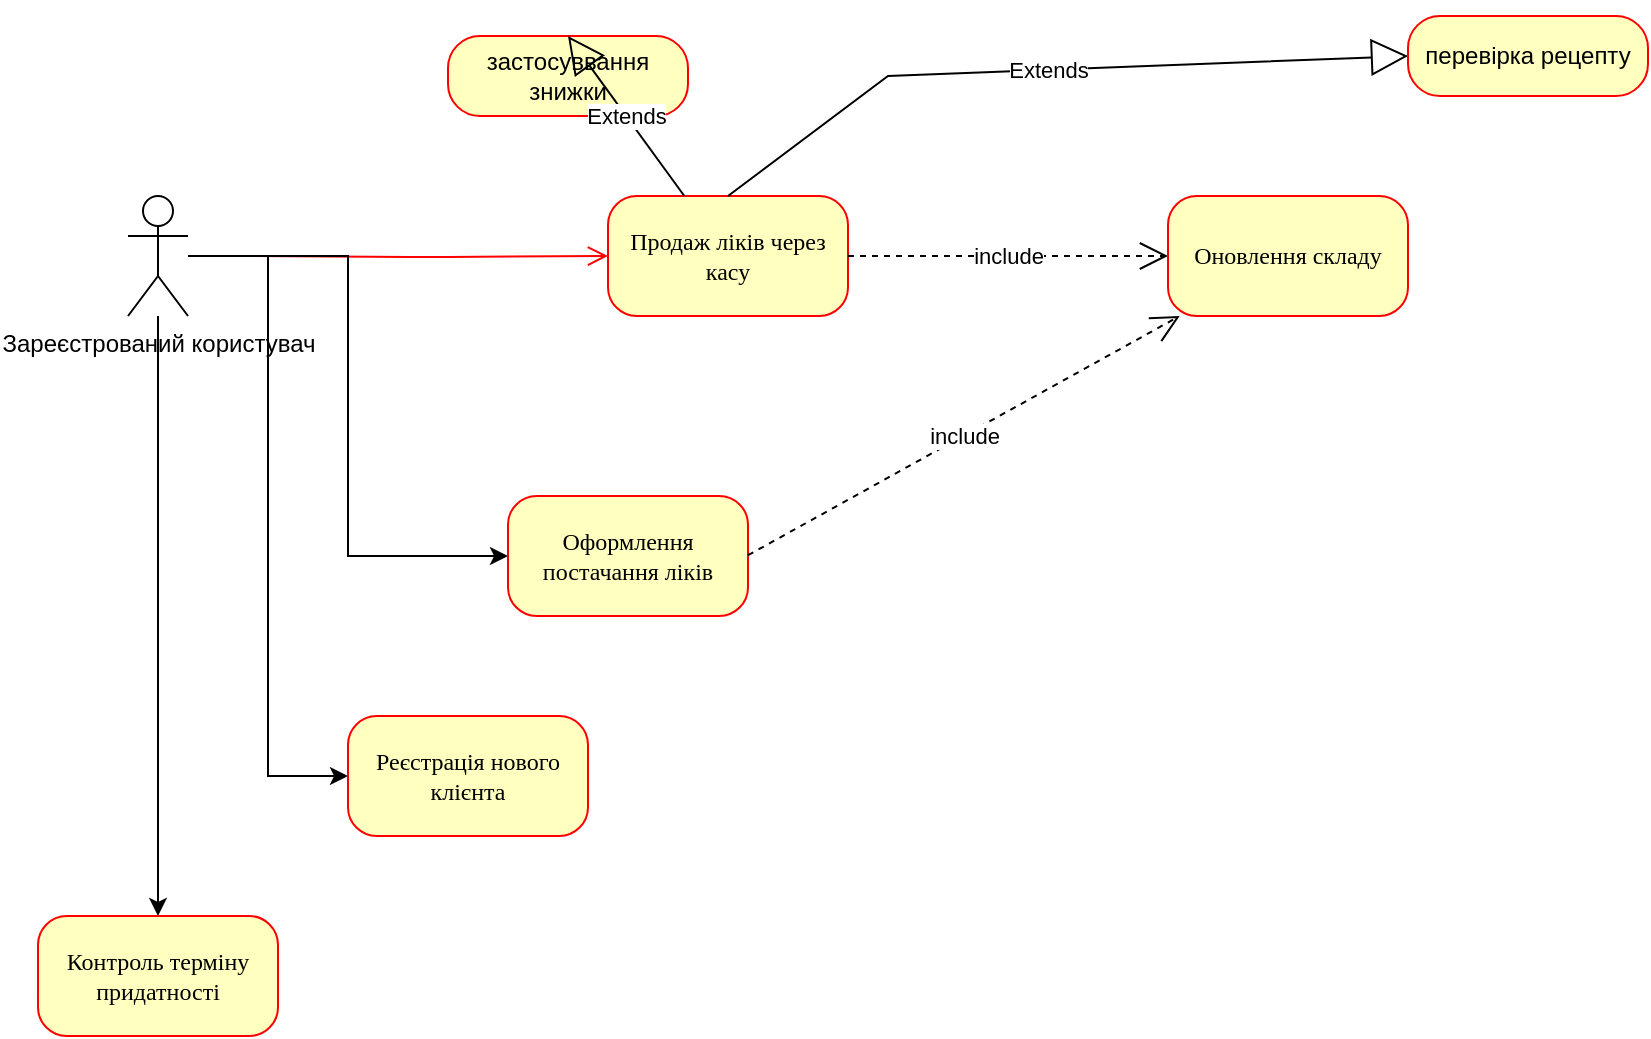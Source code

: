 <mxfile version="26.1.1" pages="6">
  <diagram name="Page-1" id="58cdce13-f638-feb5-8d6f-7d28b1aa9fa0">
    <mxGraphModel dx="1802" dy="909" grid="1" gridSize="10" guides="1" tooltips="1" connect="1" arrows="1" fold="1" page="1" pageScale="1" pageWidth="1100" pageHeight="850" background="none" math="0" shadow="0">
      <root>
        <mxCell id="0" />
        <mxCell id="1" parent="0" />
        <mxCell id="382b91b5511bd0f7-6" value="Продаж ліків через касу" style="rounded=1;whiteSpace=wrap;html=1;arcSize=24;fillColor=#ffffc0;strokeColor=#ff0000;shadow=0;comic=0;labelBackgroundColor=none;fontFamily=Verdana;fontSize=12;fontColor=#000000;align=center;" parent="1" vertex="1">
          <mxGeometry x="340" y="120" width="120" height="60" as="geometry" />
        </mxCell>
        <mxCell id="2a3bc250acf0617d-9" style="edgeStyle=orthogonalEdgeStyle;html=1;labelBackgroundColor=none;endArrow=open;endSize=8;strokeColor=#ff0000;fontFamily=Verdana;fontSize=12;align=left;" parent="1" target="382b91b5511bd0f7-6" edge="1">
          <mxGeometry relative="1" as="geometry">
            <mxPoint x="160" y="150" as="sourcePoint" />
          </mxGeometry>
        </mxCell>
        <mxCell id="JuwknxQpKgfdoWZl2bny-7" style="edgeStyle=orthogonalEdgeStyle;rounded=0;orthogonalLoop=1;jettySize=auto;html=1;entryX=0;entryY=0.5;entryDx=0;entryDy=0;fillColor=#FF0000;" parent="1" source="JuwknxQpKgfdoWZl2bny-1" target="JuwknxQpKgfdoWZl2bny-5" edge="1">
          <mxGeometry relative="1" as="geometry" />
        </mxCell>
        <mxCell id="JuwknxQpKgfdoWZl2bny-10" style="edgeStyle=orthogonalEdgeStyle;rounded=0;orthogonalLoop=1;jettySize=auto;html=1;entryX=0;entryY=0.5;entryDx=0;entryDy=0;" parent="1" source="JuwknxQpKgfdoWZl2bny-1" target="JuwknxQpKgfdoWZl2bny-8" edge="1">
          <mxGeometry relative="1" as="geometry" />
        </mxCell>
        <mxCell id="JuwknxQpKgfdoWZl2bny-13" style="edgeStyle=orthogonalEdgeStyle;rounded=0;orthogonalLoop=1;jettySize=auto;html=1;" parent="1" source="JuwknxQpKgfdoWZl2bny-1" target="JuwknxQpKgfdoWZl2bny-9" edge="1">
          <mxGeometry relative="1" as="geometry" />
        </mxCell>
        <mxCell id="JuwknxQpKgfdoWZl2bny-1" value="Зареєстрований користувач" style="shape=umlActor;verticalLabelPosition=bottom;verticalAlign=top;html=1;outlineConnect=0;" parent="1" vertex="1">
          <mxGeometry x="100" y="120" width="30" height="60" as="geometry" />
        </mxCell>
        <mxCell id="JuwknxQpKgfdoWZl2bny-5" value="Оформлення постачання ліків" style="rounded=1;whiteSpace=wrap;html=1;arcSize=24;fillColor=#ffffc0;strokeColor=#ff0000;shadow=0;comic=0;labelBackgroundColor=none;fontFamily=Verdana;fontSize=12;fontColor=#000000;align=center;" parent="1" vertex="1">
          <mxGeometry x="290" y="270" width="120" height="60" as="geometry" />
        </mxCell>
        <mxCell id="JuwknxQpKgfdoWZl2bny-8" value="Реєстрація нового клієнта" style="rounded=1;whiteSpace=wrap;html=1;arcSize=24;fillColor=#ffffc0;strokeColor=#ff0000;shadow=0;comic=0;labelBackgroundColor=none;fontFamily=Verdana;fontSize=12;fontColor=#000000;align=center;" parent="1" vertex="1">
          <mxGeometry x="210" y="380" width="120" height="60" as="geometry" />
        </mxCell>
        <mxCell id="JuwknxQpKgfdoWZl2bny-9" value="Контроль терміну придатності" style="rounded=1;whiteSpace=wrap;html=1;arcSize=24;fillColor=#ffffc0;strokeColor=#ff0000;shadow=0;comic=0;labelBackgroundColor=none;fontFamily=Verdana;fontSize=12;fontColor=#000000;align=center;" parent="1" vertex="1">
          <mxGeometry x="55" y="480" width="120" height="60" as="geometry" />
        </mxCell>
        <mxCell id="JuwknxQpKgfdoWZl2bny-17" value="include" style="endArrow=open;endSize=12;dashed=1;html=1;rounded=0;" parent="1" edge="1">
          <mxGeometry width="160" relative="1" as="geometry">
            <mxPoint x="460" y="150" as="sourcePoint" />
            <mxPoint x="620" y="150" as="targetPoint" />
          </mxGeometry>
        </mxCell>
        <mxCell id="JuwknxQpKgfdoWZl2bny-18" value="Оновлення складу" style="rounded=1;whiteSpace=wrap;html=1;arcSize=24;fillColor=#ffffc0;strokeColor=#ff0000;shadow=0;comic=0;labelBackgroundColor=none;fontFamily=Verdana;fontSize=12;fontColor=#000000;align=center;" parent="1" vertex="1">
          <mxGeometry x="620" y="120" width="120" height="60" as="geometry" />
        </mxCell>
        <mxCell id="JuwknxQpKgfdoWZl2bny-19" value="include" style="endArrow=open;endSize=12;dashed=1;html=1;rounded=0;" parent="1" target="JuwknxQpKgfdoWZl2bny-18" edge="1">
          <mxGeometry width="160" relative="1" as="geometry">
            <mxPoint x="410" y="299.62" as="sourcePoint" />
            <mxPoint x="570" y="299.62" as="targetPoint" />
          </mxGeometry>
        </mxCell>
        <mxCell id="JuwknxQpKgfdoWZl2bny-21" value="Extends" style="endArrow=block;endSize=16;endFill=0;html=1;rounded=0;entryX=0;entryY=0.5;entryDx=0;entryDy=0;exitX=0.5;exitY=0;exitDx=0;exitDy=0;" parent="1" source="382b91b5511bd0f7-6" target="JuwknxQpKgfdoWZl2bny-24" edge="1">
          <mxGeometry width="160" relative="1" as="geometry">
            <mxPoint x="390" y="70" as="sourcePoint" />
            <mxPoint x="670" y="70" as="targetPoint" />
            <Array as="points">
              <mxPoint x="480" y="60" />
            </Array>
          </mxGeometry>
        </mxCell>
        <mxCell id="JuwknxQpKgfdoWZl2bny-24" value="перевірка рецепту" style="rounded=1;whiteSpace=wrap;html=1;arcSize=40;fontColor=#000000;fillColor=#ffffc0;strokeColor=#ff0000;" parent="1" vertex="1">
          <mxGeometry x="740" y="30" width="120" height="40" as="geometry" />
        </mxCell>
        <mxCell id="JuwknxQpKgfdoWZl2bny-26" value="застосуввання знижки" style="rounded=1;whiteSpace=wrap;html=1;arcSize=40;fontColor=#000000;fillColor=#ffffc0;strokeColor=#ff0000;" parent="1" vertex="1">
          <mxGeometry x="260" y="40" width="120" height="40" as="geometry" />
        </mxCell>
        <mxCell id="JuwknxQpKgfdoWZl2bny-28" value="Extends" style="endArrow=block;endSize=16;endFill=0;html=1;rounded=0;entryX=0.5;entryY=0;entryDx=0;entryDy=0;" parent="1" source="382b91b5511bd0f7-6" target="JuwknxQpKgfdoWZl2bny-26" edge="1">
          <mxGeometry width="160" relative="1" as="geometry">
            <mxPoint x="410" y="130" as="sourcePoint" />
            <mxPoint x="870" y="70" as="targetPoint" />
          </mxGeometry>
        </mxCell>
      </root>
    </mxGraphModel>
  </diagram>
  <diagram id="vXSwoGeAl6FumZdOyBuw" name="Сторінка-2">
    <mxGraphModel dx="2629" dy="909" grid="1" gridSize="10" guides="1" tooltips="1" connect="1" arrows="1" fold="1" page="1" pageScale="1" pageWidth="827" pageHeight="1169" math="0" shadow="0">
      <root>
        <mxCell id="0" />
        <mxCell id="1" parent="0" />
        <mxCell id="trLDzqmLG6_1D8hg1PW_-7" style="edgeStyle=orthogonalEdgeStyle;rounded=0;orthogonalLoop=1;jettySize=auto;html=1;entryX=0.5;entryY=0;entryDx=0;entryDy=0;" parent="1" source="trLDzqmLG6_1D8hg1PW_-1" target="trLDzqmLG6_1D8hg1PW_-4" edge="1">
          <mxGeometry relative="1" as="geometry" />
        </mxCell>
        <mxCell id="trLDzqmLG6_1D8hg1PW_-1" value="касир" style="shape=umlActor;verticalLabelPosition=bottom;verticalAlign=top;html=1;" parent="1" vertex="1">
          <mxGeometry x="210" y="130" width="30" height="60" as="geometry" />
        </mxCell>
        <mxCell id="trLDzqmLG6_1D8hg1PW_-2" value="покупець" style="shape=umlActor;verticalLabelPosition=bottom;verticalAlign=top;html=1;" parent="1" vertex="1">
          <mxGeometry x="650" y="130" width="30" height="60" as="geometry" />
        </mxCell>
        <mxCell id="trLDzqmLG6_1D8hg1PW_-3" value="" style="endArrow=none;dashed=1;html=1;rounded=0;exitX=1;exitY=0.333;exitDx=0;exitDy=0;exitPerimeter=0;entryX=0;entryY=0.333;entryDx=0;entryDy=0;entryPerimeter=0;" parent="1" source="trLDzqmLG6_1D8hg1PW_-1" target="trLDzqmLG6_1D8hg1PW_-2" edge="1">
          <mxGeometry width="50" height="50" relative="1" as="geometry">
            <mxPoint x="390" y="420" as="sourcePoint" />
            <mxPoint x="440" y="370" as="targetPoint" />
          </mxGeometry>
        </mxCell>
        <mxCell id="trLDzqmLG6_1D8hg1PW_-4" value="продаж ліків через касу" style="rounded=1;whiteSpace=wrap;html=1;arcSize=40;fontColor=#000000;fillColor=#ffffc0;strokeColor=#ff0000;" parent="1" vertex="1">
          <mxGeometry x="165" y="280" width="120" height="40" as="geometry" />
        </mxCell>
        <mxCell id="trLDzqmLG6_1D8hg1PW_-8" value="Extends" style="endArrow=block;endSize=16;endFill=0;html=1;rounded=0;exitX=0.5;exitY=1;exitDx=0;exitDy=0;entryX=0.5;entryY=0;entryDx=0;entryDy=0;" parent="1" source="trLDzqmLG6_1D8hg1PW_-4" target="trLDzqmLG6_1D8hg1PW_-9" edge="1">
          <mxGeometry width="160" relative="1" as="geometry">
            <mxPoint x="120" y="480" as="sourcePoint" />
            <mxPoint x="220" y="480" as="targetPoint" />
          </mxGeometry>
        </mxCell>
        <mxCell id="trLDzqmLG6_1D8hg1PW_-9" value="товар не сканується" style="rounded=1;whiteSpace=wrap;html=1;arcSize=40;fontColor=#000000;fillColor=#ffffc0;strokeColor=#ff0000;" parent="1" vertex="1">
          <mxGeometry x="10" y="370" width="120" height="40" as="geometry" />
        </mxCell>
        <mxCell id="trLDzqmLG6_1D8hg1PW_-12" value="include" style="endArrow=open;endSize=12;dashed=1;html=1;rounded=0;exitX=0.5;exitY=1;exitDx=0;exitDy=0;entryX=0.5;entryY=0;entryDx=0;entryDy=0;" parent="1" source="trLDzqmLG6_1D8hg1PW_-9" target="trLDzqmLG6_1D8hg1PW_-13" edge="1">
          <mxGeometry width="160" relative="1" as="geometry">
            <mxPoint x="175" y="275" as="sourcePoint" />
            <mxPoint x="75" y="515" as="targetPoint" />
          </mxGeometry>
        </mxCell>
        <mxCell id="trLDzqmLG6_1D8hg1PW_-13" value="вводить товар вручну" style="rounded=1;whiteSpace=wrap;html=1;arcSize=40;fontColor=#000000;fillColor=#ffffc0;strokeColor=#ff0000;" parent="1" vertex="1">
          <mxGeometry x="10" y="460" width="120" height="40" as="geometry" />
        </mxCell>
        <mxCell id="trLDzqmLG6_1D8hg1PW_-15" value="оплата картою" style="rounded=1;whiteSpace=wrap;html=1;arcSize=40;fontColor=#000000;fillColor=#ffffc0;strokeColor=#ff0000;" parent="1" vertex="1">
          <mxGeometry x="550" y="340" width="120" height="40" as="geometry" />
        </mxCell>
        <mxCell id="trLDzqmLG6_1D8hg1PW_-17" value="оплата готівкою" style="rounded=1;whiteSpace=wrap;html=1;arcSize=40;fontColor=#000000;fillColor=#ffffc0;strokeColor=#ff0000;" parent="1" vertex="1">
          <mxGeometry x="700" y="340" width="120" height="40" as="geometry" />
        </mxCell>
        <mxCell id="trLDzqmLG6_1D8hg1PW_-18" value="Extends" style="endArrow=block;endSize=16;endFill=0;html=1;rounded=0;entryX=0.5;entryY=0;entryDx=0;entryDy=0;" parent="1" source="trLDzqmLG6_1D8hg1PW_-2" target="trLDzqmLG6_1D8hg1PW_-15" edge="1">
          <mxGeometry width="160" relative="1" as="geometry">
            <mxPoint x="330" y="520" as="sourcePoint" />
            <mxPoint x="490" y="520" as="targetPoint" />
          </mxGeometry>
        </mxCell>
        <mxCell id="trLDzqmLG6_1D8hg1PW_-19" value="Extends" style="endArrow=block;endSize=16;endFill=0;html=1;rounded=0;entryX=0.5;entryY=0;entryDx=0;entryDy=0;" parent="1" target="trLDzqmLG6_1D8hg1PW_-17" edge="1">
          <mxGeometry width="160" relative="1" as="geometry">
            <mxPoint x="680" y="190" as="sourcePoint" />
            <mxPoint x="630" y="290" as="targetPoint" />
          </mxGeometry>
        </mxCell>
        <mxCell id="trLDzqmLG6_1D8hg1PW_-20" value="покупець відмовився від покупки" style="rounded=1;whiteSpace=wrap;html=1;arcSize=40;fontColor=#000000;fillColor=#ffffc0;strokeColor=#ff0000;" parent="1" vertex="1">
          <mxGeometry x="150" y="370" width="120" height="40" as="geometry" />
        </mxCell>
        <mxCell id="trLDzqmLG6_1D8hg1PW_-21" value="скасування продажу" style="rounded=1;whiteSpace=wrap;html=1;arcSize=40;fontColor=#000000;fillColor=#ffffc0;strokeColor=#ff0000;" parent="1" vertex="1">
          <mxGeometry x="150" y="460" width="120" height="40" as="geometry" />
        </mxCell>
        <mxCell id="trLDzqmLG6_1D8hg1PW_-22" value="include" style="endArrow=open;endSize=12;dashed=1;html=1;rounded=0;exitX=0.5;exitY=1;exitDx=0;exitDy=0;entryX=0.5;entryY=0;entryDx=0;entryDy=0;" parent="1" source="trLDzqmLG6_1D8hg1PW_-20" target="trLDzqmLG6_1D8hg1PW_-21" edge="1">
          <mxGeometry width="160" relative="1" as="geometry">
            <mxPoint x="80" y="420" as="sourcePoint" />
            <mxPoint x="80" y="470" as="targetPoint" />
          </mxGeometry>
        </mxCell>
        <mxCell id="trLDzqmLG6_1D8hg1PW_-23" value="Extends" style="endArrow=block;endSize=16;endFill=0;html=1;rounded=0;exitX=0.5;exitY=1;exitDx=0;exitDy=0;entryX=0.5;entryY=0;entryDx=0;entryDy=0;" parent="1" source="trLDzqmLG6_1D8hg1PW_-4" target="trLDzqmLG6_1D8hg1PW_-20" edge="1">
          <mxGeometry width="160" relative="1" as="geometry">
            <mxPoint x="235" y="330" as="sourcePoint" />
            <mxPoint x="80" y="380" as="targetPoint" />
          </mxGeometry>
        </mxCell>
        <mxCell id="trLDzqmLG6_1D8hg1PW_-24" value="наявність карти лояльності" style="rounded=1;whiteSpace=wrap;html=1;arcSize=40;fontColor=#000000;fillColor=#ffffc0;strokeColor=#ff0000;" parent="1" vertex="1">
          <mxGeometry x="280" y="370" width="120" height="40" as="geometry" />
        </mxCell>
        <mxCell id="trLDzqmLG6_1D8hg1PW_-25" value="Extends" style="endArrow=block;endSize=16;endFill=0;html=1;rounded=0;exitX=0.5;exitY=1;exitDx=0;exitDy=0;entryX=0.5;entryY=0;entryDx=0;entryDy=0;" parent="1" source="trLDzqmLG6_1D8hg1PW_-4" target="trLDzqmLG6_1D8hg1PW_-24" edge="1">
          <mxGeometry width="160" relative="1" as="geometry">
            <mxPoint x="235" y="330" as="sourcePoint" />
            <mxPoint x="220" y="380" as="targetPoint" />
          </mxGeometry>
        </mxCell>
        <mxCell id="trLDzqmLG6_1D8hg1PW_-26" value="include" style="endArrow=open;endSize=12;dashed=1;html=1;rounded=0;exitX=0.5;exitY=1;exitDx=0;exitDy=0;entryX=0.5;entryY=0;entryDx=0;entryDy=0;" parent="1" source="trLDzqmLG6_1D8hg1PW_-24" target="trLDzqmLG6_1D8hg1PW_-27" edge="1">
          <mxGeometry width="160" relative="1" as="geometry">
            <mxPoint x="220" y="420" as="sourcePoint" />
            <mxPoint x="220" y="470" as="targetPoint" />
          </mxGeometry>
        </mxCell>
        <mxCell id="trLDzqmLG6_1D8hg1PW_-27" value="застосування знижки" style="rounded=1;whiteSpace=wrap;html=1;arcSize=40;fontColor=#000000;fillColor=#ffffc0;strokeColor=#ff0000;" parent="1" vertex="1">
          <mxGeometry x="280" y="460" width="120" height="40" as="geometry" />
        </mxCell>
        <mxCell id="trLDzqmLG6_1D8hg1PW_-28" value="Extends" style="endArrow=block;endSize=16;endFill=0;html=1;rounded=0;exitX=0.5;exitY=1;exitDx=0;exitDy=0;entryX=0.5;entryY=0;entryDx=0;entryDy=0;" parent="1" source="trLDzqmLG6_1D8hg1PW_-4" target="trLDzqmLG6_1D8hg1PW_-29" edge="1">
          <mxGeometry width="160" relative="1" as="geometry">
            <mxPoint x="75" y="320" as="sourcePoint" />
            <mxPoint x="70" y="480" as="targetPoint" />
          </mxGeometry>
        </mxCell>
        <mxCell id="trLDzqmLG6_1D8hg1PW_-29" value="товар не сканується" style="rounded=1;whiteSpace=wrap;html=1;arcSize=40;fontColor=#000000;fillColor=#ffffc0;strokeColor=#ff0000;" parent="1" vertex="1">
          <mxGeometry x="-140" y="370" width="120" height="40" as="geometry" />
        </mxCell>
        <mxCell id="trLDzqmLG6_1D8hg1PW_-30" value="include" style="endArrow=open;endSize=12;dashed=1;html=1;rounded=0;exitX=0.5;exitY=1;exitDx=0;exitDy=0;entryX=0.5;entryY=0;entryDx=0;entryDy=0;" parent="1" source="trLDzqmLG6_1D8hg1PW_-29" target="trLDzqmLG6_1D8hg1PW_-31" edge="1">
          <mxGeometry width="160" relative="1" as="geometry">
            <mxPoint x="25" y="275" as="sourcePoint" />
            <mxPoint x="-75" y="515" as="targetPoint" />
          </mxGeometry>
        </mxCell>
        <mxCell id="trLDzqmLG6_1D8hg1PW_-31" value="вводить товар вручну" style="rounded=1;whiteSpace=wrap;html=1;arcSize=40;fontColor=#000000;fillColor=#ffffc0;strokeColor=#ff0000;" parent="1" vertex="1">
          <mxGeometry x="-140" y="460" width="120" height="40" as="geometry" />
        </mxCell>
      </root>
    </mxGraphModel>
  </diagram>
  <diagram id="hih_CzFF_ywjEtO5DcFI" name="Сторінка-3">
    <mxGraphModel dx="1802" dy="909" grid="1" gridSize="10" guides="1" tooltips="1" connect="1" arrows="1" fold="1" page="1" pageScale="1" pageWidth="827" pageHeight="1169" math="0" shadow="0">
      <root>
        <mxCell id="0" />
        <mxCell id="1" parent="0" />
        <mxCell id="2XdxxNhTbu7ry5TIHhyd-9" value="" style="edgeStyle=orthogonalEdgeStyle;rounded=0;orthogonalLoop=1;jettySize=auto;html=1;" edge="1" parent="1" source="l6CBmmzuj-fwBkYZc724-1" target="2XdxxNhTbu7ry5TIHhyd-8">
          <mxGeometry relative="1" as="geometry" />
        </mxCell>
        <mxCell id="l6CBmmzuj-fwBkYZc724-1" value="Адміністатор" style="shape=umlActor;verticalLabelPosition=bottom;verticalAlign=top;html=1;" parent="1" vertex="1">
          <mxGeometry x="400" y="40" width="30" height="60" as="geometry" />
        </mxCell>
        <mxCell id="l6CBmmzuj-fwBkYZc724-2" value="стпорення облікового запису" style="rounded=1;whiteSpace=wrap;html=1;arcSize=40;fontColor=#000000;fillColor=#ffffc0;strokeColor=#ff0000;" parent="1" vertex="1">
          <mxGeometry x="80" y="200" width="120" height="40" as="geometry" />
        </mxCell>
        <mxCell id="l6CBmmzuj-fwBkYZc724-4" value="Налаштування прав доступу" style="rounded=1;whiteSpace=wrap;html=1;arcSize=40;fontColor=#000000;fillColor=#ffffc0;strokeColor=#ff0000;" parent="1" vertex="1">
          <mxGeometry x="140" y="370" width="120" height="40" as="geometry" />
        </mxCell>
        <mxCell id="l6CBmmzuj-fwBkYZc724-12" value="" style="edgeStyle=orthogonalEdgeStyle;rounded=0;orthogonalLoop=1;jettySize=auto;html=1;" parent="1" source="l6CBmmzuj-fwBkYZc724-6" target="l6CBmmzuj-fwBkYZc724-11" edge="1">
          <mxGeometry relative="1" as="geometry" />
        </mxCell>
        <mxCell id="l6CBmmzuj-fwBkYZc724-6" value="користувач порушив правила" style="rounded=1;whiteSpace=wrap;html=1;arcSize=40;fontColor=#000000;fillColor=#ffffc0;strokeColor=#ff0000;" parent="1" vertex="1">
          <mxGeometry x="380" y="290" width="120" height="40" as="geometry" />
        </mxCell>
        <mxCell id="l6CBmmzuj-fwBkYZc724-8" value="include" style="endArrow=open;endSize=12;dashed=1;html=1;rounded=0;entryX=0.5;entryY=0;entryDx=0;entryDy=0;exitX=0;exitY=0.5;exitDx=0;exitDy=0;" parent="1" source="2XdxxNhTbu7ry5TIHhyd-8" target="l6CBmmzuj-fwBkYZc724-2" edge="1">
          <mxGeometry width="160" relative="1" as="geometry">
            <mxPoint x="320" y="80" as="sourcePoint" />
            <mxPoint x="490" y="410" as="targetPoint" />
          </mxGeometry>
        </mxCell>
        <mxCell id="l6CBmmzuj-fwBkYZc724-10" value="include" style="endArrow=open;endSize=12;dashed=1;html=1;rounded=0;entryX=0.5;entryY=0;entryDx=0;entryDy=0;exitX=0.5;exitY=1;exitDx=0;exitDy=0;" parent="1" target="l6CBmmzuj-fwBkYZc724-4" edge="1" source="2XdxxNhTbu7ry5TIHhyd-8">
          <mxGeometry width="160" relative="1" as="geometry">
            <mxPoint x="380" y="90" as="sourcePoint" />
            <mxPoint x="150" y="210" as="targetPoint" />
          </mxGeometry>
        </mxCell>
        <mxCell id="l6CBmmzuj-fwBkYZc724-11" value="блокування користувача" style="whiteSpace=wrap;html=1;fillColor=#ffffc0;strokeColor=#ff0000;fontColor=#000000;rounded=1;arcSize=40;" parent="1" vertex="1">
          <mxGeometry x="380" y="410" width="120" height="60" as="geometry" />
        </mxCell>
        <mxCell id="l6CBmmzuj-fwBkYZc724-13" value="include" style="endArrow=open;endSize=12;dashed=1;html=1;rounded=0;entryX=0.5;entryY=0;entryDx=0;entryDy=0;exitX=0.5;exitY=1;exitDx=0;exitDy=0;" parent="1" target="l6CBmmzuj-fwBkYZc724-6" edge="1" source="2XdxxNhTbu7ry5TIHhyd-8">
          <mxGeometry width="160" relative="1" as="geometry">
            <mxPoint x="380" y="90" as="sourcePoint" />
            <mxPoint x="310" y="210" as="targetPoint" />
          </mxGeometry>
        </mxCell>
        <mxCell id="l6CBmmzuj-fwBkYZc724-17" value="extend" style="edgeStyle=orthogonalEdgeStyle;rounded=0;orthogonalLoop=1;jettySize=auto;html=1;" parent="1" source="l6CBmmzuj-fwBkYZc724-14" target="l6CBmmzuj-fwBkYZc724-16" edge="1">
          <mxGeometry relative="1" as="geometry" />
        </mxCell>
        <mxCell id="l6CBmmzuj-fwBkYZc724-14" value="потрібна перевірка активності" style="rounded=1;whiteSpace=wrap;html=1;arcSize=40;fontColor=#000000;fillColor=#ffffc0;strokeColor=#ff0000;" parent="1" vertex="1">
          <mxGeometry x="580" y="350" width="120" height="40" as="geometry" />
        </mxCell>
        <mxCell id="l6CBmmzuj-fwBkYZc724-15" value="include" style="endArrow=open;endSize=12;dashed=1;html=1;rounded=0;entryX=0.5;entryY=0;entryDx=0;entryDy=0;exitX=1;exitY=0.5;exitDx=0;exitDy=0;" parent="1" source="2XdxxNhTbu7ry5TIHhyd-8" target="l6CBmmzuj-fwBkYZc724-14" edge="1">
          <mxGeometry width="160" relative="1" as="geometry">
            <mxPoint x="530" y="260" as="sourcePoint" />
            <mxPoint x="490" y="360" as="targetPoint" />
          </mxGeometry>
        </mxCell>
        <mxCell id="l6CBmmzuj-fwBkYZc724-16" value="аудит дій" style="whiteSpace=wrap;html=1;fillColor=#ffffc0;strokeColor=#ff0000;fontColor=#000000;rounded=1;arcSize=40;" parent="1" vertex="1">
          <mxGeometry x="580" y="450" width="120" height="60" as="geometry" />
        </mxCell>
        <mxCell id="2XdxxNhTbu7ry5TIHhyd-10" value="" style="edgeStyle=orthogonalEdgeStyle;rounded=0;orthogonalLoop=1;jettySize=auto;html=1;exitX=1;exitY=0.5;exitDx=0;exitDy=0;" edge="1" parent="1" source="2XdxxNhTbu7ry5TIHhyd-8" target="2XdxxNhTbu7ry5TIHhyd-3">
          <mxGeometry relative="1" as="geometry">
            <mxPoint x="795" y="110" as="sourcePoint" />
          </mxGeometry>
        </mxCell>
        <mxCell id="2XdxxNhTbu7ry5TIHhyd-3" value="Контроль доступу" style="rounded=1;whiteSpace=wrap;html=1;arcSize=40;fontColor=#000000;fillColor=#ffffc0;strokeColor=#ff0000;" vertex="1" parent="1">
          <mxGeometry x="780" y="180" width="120" height="40" as="geometry" />
        </mxCell>
        <mxCell id="2XdxxNhTbu7ry5TIHhyd-8" value="Управління користувачами" style="whiteSpace=wrap;html=1;verticalAlign=top;" vertex="1" parent="1">
          <mxGeometry x="355" y="150" width="120" height="60" as="geometry" />
        </mxCell>
        <mxCell id="2XdxxNhTbu7ry5TIHhyd-11" value="автентифікація" style="rounded=1;whiteSpace=wrap;html=1;arcSize=40;fontColor=#000000;fillColor=#ffffc0;strokeColor=#ff0000;" vertex="1" parent="1">
          <mxGeometry x="735" y="300" width="120" height="40" as="geometry" />
        </mxCell>
        <mxCell id="2XdxxNhTbu7ry5TIHhyd-12" value="include" style="endArrow=open;endSize=12;dashed=1;html=1;rounded=0;entryX=0.5;entryY=0;entryDx=0;entryDy=0;exitX=0.5;exitY=1;exitDx=0;exitDy=0;" edge="1" parent="1" source="2XdxxNhTbu7ry5TIHhyd-3" target="2XdxxNhTbu7ry5TIHhyd-11">
          <mxGeometry width="160" relative="1" as="geometry">
            <mxPoint x="485" y="190" as="sourcePoint" />
            <mxPoint x="650" y="360" as="targetPoint" />
          </mxGeometry>
        </mxCell>
        <mxCell id="2XdxxNhTbu7ry5TIHhyd-13" value="логування дій" style="rounded=1;whiteSpace=wrap;html=1;arcSize=40;fontColor=#000000;fillColor=#ffffc0;strokeColor=#ff0000;" vertex="1" parent="1">
          <mxGeometry x="890" y="300" width="120" height="40" as="geometry" />
        </mxCell>
        <mxCell id="2XdxxNhTbu7ry5TIHhyd-14" value="include" style="endArrow=open;endSize=12;dashed=1;html=1;rounded=0;entryX=0.5;entryY=0;entryDx=0;entryDy=0;" edge="1" parent="1" target="2XdxxNhTbu7ry5TIHhyd-13">
          <mxGeometry width="160" relative="1" as="geometry">
            <mxPoint x="840" y="220" as="sourcePoint" />
            <mxPoint x="830" y="340" as="targetPoint" />
          </mxGeometry>
        </mxCell>
      </root>
    </mxGraphModel>
  </diagram>
  <diagram id="-v2Dt_Vn4Vw9OTnivBkD" name="Сторінка-4">
    <mxGraphModel dx="1243" dy="627" grid="1" gridSize="10" guides="1" tooltips="1" connect="1" arrows="1" fold="1" page="1" pageScale="1" pageWidth="827" pageHeight="1169" math="0" shadow="0">
      <root>
        <mxCell id="0" />
        <mxCell id="1" parent="0" />
        <mxCell id="gbtAy-_tNaloOjM2IlnC-5" value="UI - пошук&lt;span style=&quot;color: rgba(0, 0, 0, 0); font-family: monospace; font-size: 0px; text-align: start; text-wrap-mode: nowrap;&quot;&gt;%3CmxGraphModel%3E%3Croot%3E%3CmxCell%20id%3D%220%22%2F%3E%3CmxCell%20id%3D%221%22%20parent%3D%220%22%2F%3E%3CmxCell%20id%3D%222%22%20value%3D%22%26amp%3Blaquo%3Binterface%26amp%3Braquo%3B%26lt%3Bbr%26gt%3B%26lt%3Bb%26gt%3BName%26lt%3B%2Fb%26gt%3B%22%20style%3D%22html%3D1%3BwhiteSpace%3Dwrap%3B%22%20vertex%3D%221%22%20parent%3D%221%22%3E%3CmxGeometry%20x%3D%22240%22%20y%3D%22200%22%20width%3D%22110%22%20height%3D%2250%22%20as%3D%22geometry%22%2F%3E%3C%2FmxCell%3E%3C%2Froot%3E%3C%2FmxGraphModel%3E&lt;/span&gt;" style="shape=umlLifeline;perimeter=lifelinePerimeter;whiteSpace=wrap;html=1;container=1;dropTarget=0;collapsible=0;recursiveResize=0;outlineConnect=0;portConstraint=eastwest;newEdgeStyle={&quot;curved&quot;:0,&quot;rounded&quot;:0};" vertex="1" parent="1">
          <mxGeometry x="200" y="190" width="100" height="530" as="geometry" />
        </mxCell>
        <mxCell id="gbtAy-_tNaloOjM2IlnC-27" value="" style="html=1;points=[[0,0,0,0,5],[0,1,0,0,-5],[1,0,0,0,5],[1,1,0,0,-5]];perimeter=orthogonalPerimeter;outlineConnect=0;targetShapes=umlLifeline;portConstraint=eastwest;newEdgeStyle={&quot;curved&quot;:0,&quot;rounded&quot;:0};" vertex="1" parent="gbtAy-_tNaloOjM2IlnC-5">
          <mxGeometry x="40" y="170" width="10" height="220" as="geometry" />
        </mxCell>
        <mxCell id="gbtAy-_tNaloOjM2IlnC-30" value="" style="html=1;points=[[0,0,0,0,5],[0,1,0,0,-5],[1,0,0,0,5],[1,1,0,0,-5]];perimeter=orthogonalPerimeter;outlineConnect=0;targetShapes=umlLifeline;portConstraint=eastwest;newEdgeStyle={&quot;curved&quot;:0,&quot;rounded&quot;:0};" vertex="1" parent="gbtAy-_tNaloOjM2IlnC-5">
          <mxGeometry x="40" y="430" width="10" height="80" as="geometry" />
        </mxCell>
        <mxCell id="gbtAy-_tNaloOjM2IlnC-6" value="Система пошуку&lt;span style=&quot;color: rgba(0, 0, 0, 0); font-family: monospace; font-size: 0px; text-align: start; text-wrap-mode: nowrap;&quot;&gt;%3CmxGraphModel%3E%3Croot%3E%3CmxCell%20id%3D%220%22%2F%3E%3CmxCell%20id%3D%221%22%20parent%3D%220%22%2F%3E%3CmxCell%20id%3D%222%22%20value%3D%22UI%20-%20%D0%BF%D0%BE%D1%88%D1%83%D0%BA%26lt%3Bspan%20style%3D%26quot%3Bcolor%3A%20rgba(0%2C%200%2C%200%2C%200)%3B%20font-family%3A%20monospace%3B%20font-size%3A%200px%3B%20text-align%3A%20start%3B%20text-wrap-mode%3A%20nowrap%3B%26quot%3B%26gt%3B%253CmxGraphModel%253E%253Croot%253E%253CmxCell%2520id%253D%25220%2522%252F%253E%253CmxCell%2520id%253D%25221%2522%2520parent%253D%25220%2522%252F%253E%253CmxCell%2520id%253D%25222%2522%2520value%253D%2522%2526amp%253Blaquo%253Binterface%2526amp%253Braquo%253B%2526lt%253Bbr%2526gt%253B%2526lt%253Bb%2526gt%253BName%2526lt%253B%252Fb%2526gt%253B%2522%2520style%253D%2522html%253D1%253BwhiteSpace%253Dwrap%253B%2522%2520vertex%253D%25221%2522%2520parent%253D%25221%2522%253E%253CmxGeometry%2520x%253D%2522240%2522%2520y%253D%2522200%2522%2520width%253D%2522110%2522%2520height%253D%252250%2522%2520as%253D%2522geometry%2522%252F%253E%253C%252FmxCell%253E%253C%252Froot%253E%253C%252FmxGraphModel%253E%26lt%3B%2Fspan%26gt%3B%22%20style%3D%22shape%3DumlLifeline%3Bperimeter%3DlifelinePerimeter%3BwhiteSpace%3Dwrap%3Bhtml%3D1%3Bcontainer%3D1%3BdropTarget%3D0%3Bcollapsible%3D0%3BrecursiveResize%3D0%3BoutlineConnect%3D0%3BportConstraint%3Deastwest%3BnewEdgeStyle%3D%7B%26quot%3Bcurved%26quot%3B%3A0%2C%26quot%3Brounded%26quot%3B%3A0%7D%3B%22%20vertex%3D%221%22%20parent%3D%221%22%3E%3CmxGeometry%20x%3D%22190%22%20y%3D%22190%22%20width%3D%22100%22%20height%3D%22300%22%20as%3D%22geometry%22%2F%3E%3C%2FmxCell%3E%3C%2Froot%3E%3C%2FmxGraphModel%3E&lt;/span&gt;" style="shape=umlLifeline;perimeter=lifelinePerimeter;whiteSpace=wrap;html=1;container=1;dropTarget=0;collapsible=0;recursiveResize=0;outlineConnect=0;portConstraint=eastwest;newEdgeStyle={&quot;curved&quot;:0,&quot;rounded&quot;:0};" vertex="1" parent="1">
          <mxGeometry x="350" y="190" width="100" height="530" as="geometry" />
        </mxCell>
        <mxCell id="gbtAy-_tNaloOjM2IlnC-24" value="" style="html=1;points=[[0,0,0,0,5],[0,1,0,0,-5],[1,0,0,0,5],[1,1,0,0,-5]];perimeter=orthogonalPerimeter;outlineConnect=0;targetShapes=umlLifeline;portConstraint=eastwest;newEdgeStyle={&quot;curved&quot;:0,&quot;rounded&quot;:0};" vertex="1" parent="gbtAy-_tNaloOjM2IlnC-6">
          <mxGeometry x="45" y="210" width="10" height="170" as="geometry" />
        </mxCell>
        <mxCell id="gbtAy-_tNaloOjM2IlnC-7" value="База Данних" style="shape=umlLifeline;perimeter=lifelinePerimeter;whiteSpace=wrap;html=1;container=1;dropTarget=0;collapsible=0;recursiveResize=0;outlineConnect=0;portConstraint=eastwest;newEdgeStyle={&quot;curved&quot;:0,&quot;rounded&quot;:0};" vertex="1" parent="1">
          <mxGeometry x="510" y="190" width="100" height="530" as="geometry" />
        </mxCell>
        <mxCell id="gbtAy-_tNaloOjM2IlnC-20" value="" style="html=1;points=[[0,0,0,0,5],[0,1,0,0,-5],[1,0,0,0,5],[1,1,0,0,-5]];perimeter=orthogonalPerimeter;outlineConnect=0;targetShapes=umlLifeline;portConstraint=eastwest;newEdgeStyle={&quot;curved&quot;:0,&quot;rounded&quot;:0};" vertex="1" parent="gbtAy-_tNaloOjM2IlnC-7">
          <mxGeometry x="45" y="240" width="10" height="80" as="geometry" />
        </mxCell>
        <mxCell id="gbtAy-_tNaloOjM2IlnC-8" value="кристувач" style="shape=umlLifeline;perimeter=lifelinePerimeter;whiteSpace=wrap;html=1;container=1;dropTarget=0;collapsible=0;recursiveResize=0;outlineConnect=0;portConstraint=eastwest;newEdgeStyle={&quot;curved&quot;:0,&quot;rounded&quot;:0};participant=umlActor;" vertex="1" parent="1">
          <mxGeometry x="80" y="190" width="20" height="530" as="geometry" />
        </mxCell>
        <mxCell id="gbtAy-_tNaloOjM2IlnC-9" value="вводить запит" style="endArrow=block;endFill=1;html=1;edgeStyle=orthogonalEdgeStyle;align=left;verticalAlign=top;rounded=0;" edge="1" parent="1">
          <mxGeometry x="-1" relative="1" as="geometry">
            <mxPoint x="90" y="271" as="sourcePoint" />
            <mxPoint x="250" y="271" as="targetPoint" />
          </mxGeometry>
        </mxCell>
        <mxCell id="gbtAy-_tNaloOjM2IlnC-10" value="1" style="edgeLabel;resizable=0;html=1;align=left;verticalAlign=bottom;" connectable="0" vertex="1" parent="gbtAy-_tNaloOjM2IlnC-9">
          <mxGeometry x="-1" relative="1" as="geometry" />
        </mxCell>
        <mxCell id="gbtAy-_tNaloOjM2IlnC-11" value="Вибирає категорію&lt;span style=&quot;color: rgba(0, 0, 0, 0); font-family: monospace; font-size: 0px; background-color: rgb(251, 251, 251);&quot;&gt;%3CmxGraphModel%3E%3Croot%3E%3CmxCell%20id%3D%220%22%2F%3E%3CmxCell%20id%3D%221%22%20parent%3D%220%22%2F%3E%3CmxCell%20id%3D%222%22%20value%3D%22UI%20-%20%D0%BF%D0%BE%D1%88%D1%83%D0%BA%26lt%3Bspan%20style%3D%26quot%3Bcolor%3A%20rgba(0%2C%200%2C%200%2C%200)%3B%20font-family%3A%20monospace%3B%20font-size%3A%200px%3B%20text-align%3A%20start%3B%20text-wrap-mode%3A%20nowrap%3B%26quot%3B%26gt%3B%253CmxGraphModel%253E%253Croot%253E%253CmxCell%2520id%253D%25220%2522%252F%253E%253CmxCell%2520id%253D%25221%2522%2520parent%253D%25220%2522%252F%253E%253CmxCell%2520id%253D%25222%2522%2520value%253D%2522%2526amp%253Blaquo%253Binterface%2526amp%253Braquo%253B%2526lt%253Bbr%2526gt%253B%2526lt%253Bb%2526gt%253BName%2526lt%253B%252Fb%2526gt%253B%2522%2520style%253D%2522html%253D1%253BwhiteSpace%253Dwrap%253B%2522%2520vertex%253D%25221%2522%2520parent%253D%25221%2522%253E%253CmxGeometry%2520x%253D%2522240%2522%2520y%253D%2522200%2522%2520width%253D%2522110%2522%2520height%253D%252250%2522%2520as%253D%2522geometry%2522%252F%253E%253C%252FmxCell%253E%253C%252Froot%253E%253C%252FmxGraphModel%253E%26lt%3B%2Fspan%26gt%3B%22%20style%3D%22shape%3DumlLifeline%3Bperimeter%3DlifelinePerimeter%3BwhiteSpace%3Dwrap%3Bhtml%3D1%3Bcontainer%3D1%3BdropTarget%3D0%3Bcollapsible%3D0%3BrecursiveResize%3D0%3BoutlineConnect%3D0%3BportConstraint%3Deastwest%3BnewEdgeStyle%3D%7B%26quot%3Bcurved%26quot%3B%3A0%2C%26quot%3Brounded%26quot%3B%3A0%7D%3B%22%20vertex%3D%221%22%20parent%3D%221%22%3E%3CmxGeometry%20x%3D%22190%22%20y%3D%22190%22%20width%3D%22100%22%20height%3D%22300%22%20as%3D%22geometry%22%2F%3E%3C%2FmxCell%3E%3C%2Froot%3E%3C%2FmxGraphModel%3E&lt;/span&gt;" style="endArrow=block;endFill=1;html=1;edgeStyle=orthogonalEdgeStyle;align=left;verticalAlign=top;rounded=0;" edge="1" parent="1">
          <mxGeometry x="-1" relative="1" as="geometry">
            <mxPoint x="90" y="320" as="sourcePoint" />
            <mxPoint x="250" y="320" as="targetPoint" />
          </mxGeometry>
        </mxCell>
        <mxCell id="gbtAy-_tNaloOjM2IlnC-12" value="2" style="edgeLabel;resizable=0;html=1;align=left;verticalAlign=bottom;" connectable="0" vertex="1" parent="gbtAy-_tNaloOjM2IlnC-11">
          <mxGeometry x="-1" relative="1" as="geometry" />
        </mxCell>
        <mxCell id="gbtAy-_tNaloOjM2IlnC-21" value="5. Запит до бази данних" style="html=1;verticalAlign=bottom;endArrow=block;curved=0;rounded=0;entryX=0;entryY=0;entryDx=0;entryDy=5;" edge="1" target="gbtAy-_tNaloOjM2IlnC-20" parent="1">
          <mxGeometry relative="1" as="geometry">
            <mxPoint x="400" y="435" as="sourcePoint" />
          </mxGeometry>
        </mxCell>
        <mxCell id="gbtAy-_tNaloOjM2IlnC-22" value="6. Результат запиту" style="html=1;verticalAlign=bottom;endArrow=open;dashed=1;endSize=8;curved=0;rounded=0;exitX=0;exitY=1;exitDx=0;exitDy=-5;" edge="1" source="gbtAy-_tNaloOjM2IlnC-20" parent="1">
          <mxGeometry relative="1" as="geometry">
            <mxPoint x="400" y="505" as="targetPoint" />
          </mxGeometry>
        </mxCell>
        <mxCell id="gbtAy-_tNaloOjM2IlnC-23" value="7. Оброобка результатів" style="html=1;verticalAlign=bottom;endArrow=open;dashed=1;endSize=8;curved=0;rounded=0;exitX=0;exitY=1;exitDx=0;exitDy=-5;" edge="1" parent="1">
          <mxGeometry relative="1" as="geometry">
            <mxPoint x="400" y="540" as="targetPoint" />
            <mxPoint x="555" y="540" as="sourcePoint" />
          </mxGeometry>
        </mxCell>
        <mxCell id="gbtAy-_tNaloOjM2IlnC-25" value="4. Передає параметри" style="html=1;verticalAlign=bottom;endArrow=block;curved=0;rounded=0;entryX=0;entryY=0;entryDx=0;entryDy=5;" edge="1" target="gbtAy-_tNaloOjM2IlnC-24" parent="1">
          <mxGeometry relative="1" as="geometry">
            <mxPoint x="250" y="405" as="sourcePoint" />
          </mxGeometry>
        </mxCell>
        <mxCell id="gbtAy-_tNaloOjM2IlnC-26" value="8. Повертає результат" style="html=1;verticalAlign=bottom;endArrow=open;dashed=1;endSize=8;curved=0;rounded=0;exitX=0;exitY=1;exitDx=0;exitDy=-5;" edge="1" source="gbtAy-_tNaloOjM2IlnC-24" parent="1" target="gbtAy-_tNaloOjM2IlnC-5">
          <mxGeometry relative="1" as="geometry">
            <mxPoint x="250" y="475" as="targetPoint" />
          </mxGeometry>
        </mxCell>
        <mxCell id="gbtAy-_tNaloOjM2IlnC-28" value="3. Застосовує фільтр" style="html=1;verticalAlign=bottom;endArrow=block;curved=0;rounded=0;entryX=0;entryY=0;entryDx=0;entryDy=5;" edge="1" target="gbtAy-_tNaloOjM2IlnC-27" parent="1" source="gbtAy-_tNaloOjM2IlnC-8">
          <mxGeometry relative="1" as="geometry">
            <mxPoint x="170" y="365" as="sourcePoint" />
          </mxGeometry>
        </mxCell>
        <mxCell id="gbtAy-_tNaloOjM2IlnC-29" value="9. Відображає список" style="html=1;verticalAlign=bottom;endArrow=open;dashed=1;endSize=8;curved=0;rounded=0;exitX=0;exitY=1;exitDx=0;exitDy=-5;" edge="1" source="gbtAy-_tNaloOjM2IlnC-27" parent="1" target="gbtAy-_tNaloOjM2IlnC-8">
          <mxGeometry relative="1" as="geometry">
            <mxPoint x="170" y="435" as="targetPoint" />
          </mxGeometry>
        </mxCell>
        <mxCell id="gbtAy-_tNaloOjM2IlnC-31" value="10. Вибирає товар" style="html=1;verticalAlign=bottom;endArrow=block;curved=0;rounded=0;entryX=0;entryY=0;entryDx=0;entryDy=5;" edge="1" target="gbtAy-_tNaloOjM2IlnC-30" parent="1" source="gbtAy-_tNaloOjM2IlnC-8">
          <mxGeometry relative="1" as="geometry">
            <mxPoint x="170" y="625" as="sourcePoint" />
          </mxGeometry>
        </mxCell>
        <mxCell id="gbtAy-_tNaloOjM2IlnC-32" value="11. Показує деталі" style="html=1;verticalAlign=bottom;endArrow=open;dashed=1;endSize=8;curved=0;rounded=0;exitX=0;exitY=1;exitDx=0;exitDy=-5;" edge="1" source="gbtAy-_tNaloOjM2IlnC-30" parent="1" target="gbtAy-_tNaloOjM2IlnC-8">
          <mxGeometry relative="1" as="geometry">
            <mxPoint x="170" y="695" as="targetPoint" />
          </mxGeometry>
        </mxCell>
      </root>
    </mxGraphModel>
  </diagram>
  <diagram id="BtNvWQsb0oIZbzbnvZyZ" name="Сторінка-5">
    <mxGraphModel dx="1502" dy="758" grid="1" gridSize="10" guides="1" tooltips="1" connect="1" arrows="1" fold="1" page="1" pageScale="1" pageWidth="827" pageHeight="1169" math="0" shadow="0">
      <root>
        <mxCell id="0" />
        <mxCell id="1" parent="0" />
        <mxCell id="hptxoT3RzoyYYudiiD4x-1" value="клієнт" style="shape=umlLifeline;perimeter=lifelinePerimeter;whiteSpace=wrap;html=1;container=1;dropTarget=0;collapsible=0;recursiveResize=0;outlineConnect=0;portConstraint=eastwest;newEdgeStyle={&quot;curved&quot;:0,&quot;rounded&quot;:0};participant=umlActor;" vertex="1" parent="1">
          <mxGeometry x="70" y="30" width="20" height="850" as="geometry" />
        </mxCell>
        <mxCell id="hptxoT3RzoyYYudiiD4x-2" value="Інтерфейс замовлень" style="shape=umlLifeline;perimeter=lifelinePerimeter;whiteSpace=wrap;html=1;container=1;dropTarget=0;collapsible=0;recursiveResize=0;outlineConnect=0;portConstraint=eastwest;newEdgeStyle={&quot;curved&quot;:0,&quot;rounded&quot;:0};" vertex="1" parent="1">
          <mxGeometry x="160" y="30" width="100" height="850" as="geometry" />
        </mxCell>
        <mxCell id="hptxoT3RzoyYYudiiD4x-5" value="" style="html=1;points=[[0,0,0,0,5],[0,1,0,0,-5],[1,0,0,0,5],[1,1,0,0,-5]];perimeter=orthogonalPerimeter;outlineConnect=0;targetShapes=umlLifeline;portConstraint=eastwest;newEdgeStyle={&quot;curved&quot;:0,&quot;rounded&quot;:0};" vertex="1" parent="hptxoT3RzoyYYudiiD4x-2">
          <mxGeometry x="40" y="60" width="10" height="80" as="geometry" />
        </mxCell>
        <mxCell id="hptxoT3RzoyYYudiiD4x-19" value="" style="html=1;points=[[0,0,0,0,5],[0,1,0,0,-5],[1,0,0,0,5],[1,1,0,0,-5]];perimeter=orthogonalPerimeter;outlineConnect=0;targetShapes=umlLifeline;portConstraint=eastwest;newEdgeStyle={&quot;curved&quot;:0,&quot;rounded&quot;:0};" vertex="1" parent="hptxoT3RzoyYYudiiD4x-2">
          <mxGeometry x="45" y="555" width="10" height="275" as="geometry" />
        </mxCell>
        <mxCell id="hptxoT3RzoyYYudiiD4x-3" value="Система обробки" style="shape=umlLifeline;perimeter=lifelinePerimeter;whiteSpace=wrap;html=1;container=1;dropTarget=0;collapsible=0;recursiveResize=0;outlineConnect=0;portConstraint=eastwest;newEdgeStyle={&quot;curved&quot;:0,&quot;rounded&quot;:0};" vertex="1" parent="1">
          <mxGeometry x="314" y="30" width="100" height="850" as="geometry" />
        </mxCell>
        <mxCell id="hptxoT3RzoyYYudiiD4x-7" value="" style="html=1;points=[[0,0,0,0,5],[0,1,0,0,-5],[1,0,0,0,5],[1,1,0,0,-5]];perimeter=orthogonalPerimeter;outlineConnect=0;targetShapes=umlLifeline;portConstraint=eastwest;newEdgeStyle={&quot;curved&quot;:0,&quot;rounded&quot;:0};" vertex="1" parent="hptxoT3RzoyYYudiiD4x-3">
          <mxGeometry x="45" y="130" width="10" height="170" as="geometry" />
        </mxCell>
        <mxCell id="hptxoT3RzoyYYudiiD4x-15" value="" style="html=1;points=[[0,0,0,0,5],[0,1,0,0,-5],[1,0,0,0,5],[1,1,0,0,-5]];perimeter=orthogonalPerimeter;outlineConnect=0;targetShapes=umlLifeline;portConstraint=eastwest;newEdgeStyle={&quot;curved&quot;:0,&quot;rounded&quot;:0};" vertex="1" parent="hptxoT3RzoyYYudiiD4x-3">
          <mxGeometry x="45" y="400" width="10" height="80" as="geometry" />
        </mxCell>
        <mxCell id="hptxoT3RzoyYYudiiD4x-22" value="" style="html=1;points=[[0,0,0,0,5],[0,1,0,0,-5],[1,0,0,0,5],[1,1,0,0,-5]];perimeter=orthogonalPerimeter;outlineConnect=0;targetShapes=umlLifeline;portConstraint=eastwest;newEdgeStyle={&quot;curved&quot;:0,&quot;rounded&quot;:0};" vertex="1" parent="hptxoT3RzoyYYudiiD4x-3">
          <mxGeometry x="45" y="590" width="10" height="200" as="geometry" />
        </mxCell>
        <mxCell id="hptxoT3RzoyYYudiiD4x-4" value="Склад товарів" style="shape=umlLifeline;perimeter=lifelinePerimeter;whiteSpace=wrap;html=1;container=1;dropTarget=0;collapsible=0;recursiveResize=0;outlineConnect=0;portConstraint=eastwest;newEdgeStyle={&quot;curved&quot;:0,&quot;rounded&quot;:0};" vertex="1" parent="1">
          <mxGeometry x="470" y="30" width="100" height="850" as="geometry" />
        </mxCell>
        <mxCell id="hptxoT3RzoyYYudiiD4x-10" value="" style="html=1;points=[[0,0,0,0,5],[0,1,0,0,-5],[1,0,0,0,5],[1,1,0,0,-5]];perimeter=orthogonalPerimeter;outlineConnect=0;targetShapes=umlLifeline;portConstraint=eastwest;newEdgeStyle={&quot;curved&quot;:0,&quot;rounded&quot;:0};" vertex="1" parent="hptxoT3RzoyYYudiiD4x-4">
          <mxGeometry x="40" y="200" width="10" height="80" as="geometry" />
        </mxCell>
        <mxCell id="NJXrl4uzBGv4H_v9WFtK-1" value="" style="html=1;points=[[0,0,0,0,5],[0,1,0,0,-5],[1,0,0,0,5],[1,1,0,0,-5]];perimeter=orthogonalPerimeter;outlineConnect=0;targetShapes=umlLifeline;portConstraint=eastwest;newEdgeStyle={&quot;curved&quot;:0,&quot;rounded&quot;:0};" vertex="1" parent="hptxoT3RzoyYYudiiD4x-4">
          <mxGeometry x="45" y="620" width="10" height="140" as="geometry" />
        </mxCell>
        <mxCell id="hptxoT3RzoyYYudiiD4x-6" value="1. Додає товар в кошик" style="html=1;verticalAlign=bottom;startArrow=oval;endArrow=block;startSize=8;curved=0;rounded=0;entryX=0;entryY=0;entryDx=0;entryDy=5;" edge="1" target="hptxoT3RzoyYYudiiD4x-5" parent="1" source="hptxoT3RzoyYYudiiD4x-1">
          <mxGeometry relative="1" as="geometry">
            <mxPoint x="130" y="95" as="sourcePoint" />
          </mxGeometry>
        </mxCell>
        <mxCell id="hptxoT3RzoyYYudiiD4x-8" value="2. Перевіряє наявність" style="html=1;verticalAlign=bottom;endArrow=block;curved=0;rounded=0;entryX=0;entryY=0;entryDx=0;entryDy=5;" edge="1" target="hptxoT3RzoyYYudiiD4x-7" parent="1" source="hptxoT3RzoyYYudiiD4x-2">
          <mxGeometry relative="1" as="geometry">
            <mxPoint x="289" y="165" as="sourcePoint" />
          </mxGeometry>
        </mxCell>
        <mxCell id="hptxoT3RzoyYYudiiD4x-9" value="5. Повертає статус" style="html=1;verticalAlign=bottom;endArrow=open;dashed=1;endSize=8;curved=0;rounded=0;exitX=0;exitY=1;exitDx=0;exitDy=-5;" edge="1" source="hptxoT3RzoyYYudiiD4x-7" parent="1" target="hptxoT3RzoyYYudiiD4x-2">
          <mxGeometry relative="1" as="geometry">
            <mxPoint x="289" y="235" as="targetPoint" />
          </mxGeometry>
        </mxCell>
        <mxCell id="hptxoT3RzoyYYudiiD4x-11" value="3. Запит про наявність" style="html=1;verticalAlign=bottom;endArrow=block;curved=0;rounded=0;entryX=0;entryY=0;entryDx=0;entryDy=5;" edge="1" target="hptxoT3RzoyYYudiiD4x-10" parent="1" source="hptxoT3RzoyYYudiiD4x-7">
          <mxGeometry relative="1" as="geometry">
            <mxPoint x="380" y="235" as="sourcePoint" />
          </mxGeometry>
        </mxCell>
        <mxCell id="hptxoT3RzoyYYudiiD4x-12" value="4. Підтвердження" style="html=1;verticalAlign=bottom;endArrow=open;dashed=1;endSize=8;curved=0;rounded=0;exitX=0;exitY=1;exitDx=0;exitDy=-5;" edge="1" source="hptxoT3RzoyYYudiiD4x-10" parent="1">
          <mxGeometry relative="1" as="geometry">
            <mxPoint x="370" y="305" as="targetPoint" />
          </mxGeometry>
        </mxCell>
        <mxCell id="hptxoT3RzoyYYudiiD4x-13" value="6. Вводить контактні дані&lt;span style=&quot;color: rgba(0, 0, 0, 0); font-family: monospace; font-size: 0px; text-align: start; background-color: rgb(251, 251, 251);&quot;&gt;%3CmxGraphModel%3E%3Croot%3E%3CmxCell%20id%3D%220%22%2F%3E%3CmxCell%20id%3D%221%22%20parent%3D%220%22%2F%3E%3CmxCell%20id%3D%222%22%20value%3D%22%D0%A1%D0%B8%D1%81%D1%82%D0%B5%D0%BC%D0%B0%20%D0%BE%D0%B1%D1%80%D0%BE%D0%B1%D0%BA%D0%B8%22%20style%3D%22shape%3DumlLifeline%3Bperimeter%3DlifelinePerimeter%3BwhiteSpace%3Dwrap%3Bhtml%3D1%3Bcontainer%3D1%3BdropTarget%3D0%3Bcollapsible%3D0%3BrecursiveResize%3D0%3BoutlineConnect%3D0%3BportConstraint%3Deastwest%3BnewEdgeStyle%3D%7B%26quot%3Bcurved%26quot%3B%3A0%2C%26quot%3Brounded%26quot%3B%3A0%7D%3B%22%20vertex%3D%221%22%20parent%3D%221%22%3E%3CmxGeometry%20x%3D%22314%22%20y%3D%2230%22%20width%3D%22100%22%20height%3D%22300%22%20as%3D%22geometry%22%2F%3E%3C%2FmxCell%3E%3C%2Froot%3E%3C%2FmxGraphModel%3E&lt;/span&gt;" style="html=1;verticalAlign=bottom;endArrow=block;curved=0;rounded=0;" edge="1" parent="1" target="hptxoT3RzoyYYudiiD4x-2">
          <mxGeometry width="80" relative="1" as="geometry">
            <mxPoint x="80" y="370" as="sourcePoint" />
            <mxPoint x="160" y="370" as="targetPoint" />
          </mxGeometry>
        </mxCell>
        <mxCell id="hptxoT3RzoyYYudiiD4x-14" value="7. Застосовує промокод" style="html=1;verticalAlign=bottom;endArrow=block;curved=0;rounded=0;" edge="1" parent="1">
          <mxGeometry width="80" relative="1" as="geometry">
            <mxPoint x="80" y="410" as="sourcePoint" />
            <mxPoint x="210" y="410" as="targetPoint" />
          </mxGeometry>
        </mxCell>
        <mxCell id="hptxoT3RzoyYYudiiD4x-16" value="8. Валідує промкод" style="html=1;verticalAlign=bottom;endArrow=block;curved=0;rounded=0;entryX=0;entryY=0;entryDx=0;entryDy=5;" edge="1" target="hptxoT3RzoyYYudiiD4x-15" parent="1" source="hptxoT3RzoyYYudiiD4x-2">
          <mxGeometry relative="1" as="geometry">
            <mxPoint x="289" y="435" as="sourcePoint" />
          </mxGeometry>
        </mxCell>
        <mxCell id="hptxoT3RzoyYYudiiD4x-17" value="9. Результат валідації" style="html=1;verticalAlign=bottom;endArrow=open;dashed=1;endSize=8;curved=0;rounded=0;exitX=0;exitY=1;exitDx=0;exitDy=-5;" edge="1" source="hptxoT3RzoyYYudiiD4x-15" parent="1" target="hptxoT3RzoyYYudiiD4x-2">
          <mxGeometry relative="1" as="geometry">
            <mxPoint x="289" y="505" as="targetPoint" />
          </mxGeometry>
        </mxCell>
        <mxCell id="hptxoT3RzoyYYudiiD4x-18" value="10. Вибирає спосіб доставки" style="html=1;verticalAlign=bottom;endArrow=block;curved=0;rounded=0;" edge="1" parent="1" target="hptxoT3RzoyYYudiiD4x-2">
          <mxGeometry width="80" relative="1" as="geometry">
            <mxPoint x="80" y="540" as="sourcePoint" />
            <mxPoint x="160" y="540" as="targetPoint" />
          </mxGeometry>
        </mxCell>
        <mxCell id="hptxoT3RzoyYYudiiD4x-20" value="11. Підтверджує замовлення" style="html=1;verticalAlign=bottom;endArrow=block;curved=0;rounded=0;entryX=0;entryY=0;entryDx=0;entryDy=5;" edge="1" target="hptxoT3RzoyYYudiiD4x-19" parent="1" source="hptxoT3RzoyYYudiiD4x-1">
          <mxGeometry relative="1" as="geometry">
            <mxPoint x="135" y="590" as="sourcePoint" />
          </mxGeometry>
        </mxCell>
        <mxCell id="hptxoT3RzoyYYudiiD4x-21" value="17. Отримує Підтверджння" style="html=1;verticalAlign=bottom;endArrow=open;dashed=1;endSize=8;curved=0;rounded=0;exitX=0;exitY=1;exitDx=0;exitDy=-5;" edge="1" source="hptxoT3RzoyYYudiiD4x-19" parent="1" target="hptxoT3RzoyYYudiiD4x-1">
          <mxGeometry relative="1" as="geometry">
            <mxPoint x="135" y="660" as="targetPoint" />
          </mxGeometry>
        </mxCell>
        <mxCell id="hptxoT3RzoyYYudiiD4x-23" value="12. Передає дані замовлення" style="html=1;verticalAlign=bottom;endArrow=block;curved=0;rounded=0;entryX=0;entryY=0;entryDx=0;entryDy=5;" edge="1" target="hptxoT3RzoyYYudiiD4x-22" parent="1" source="hptxoT3RzoyYYudiiD4x-19">
          <mxGeometry relative="1" as="geometry">
            <mxPoint x="220" y="625" as="sourcePoint" />
          </mxGeometry>
        </mxCell>
        <mxCell id="hptxoT3RzoyYYudiiD4x-24" value="16. Пове&lt;span style=&quot;background-color: light-dark(#ffffff, var(--ge-dark-color, #121212)); color: light-dark(rgb(0, 0, 0), rgb(255, 255, 255));&quot;&gt;ртає номер замовдення&lt;/span&gt;" style="html=1;verticalAlign=bottom;endArrow=open;dashed=1;endSize=8;curved=0;rounded=0;exitX=0;exitY=1;exitDx=0;exitDy=-5;" edge="1" parent="1">
          <mxGeometry relative="1" as="geometry">
            <mxPoint x="210.667" y="810" as="targetPoint" />
            <mxPoint x="360" y="810" as="sourcePoint" />
          </mxGeometry>
        </mxCell>
        <mxCell id="NJXrl4uzBGv4H_v9WFtK-2" value="13. Резервує товари" style="html=1;verticalAlign=bottom;endArrow=block;curved=0;rounded=0;entryX=0;entryY=0;entryDx=0;entryDy=5;" edge="1" target="NJXrl4uzBGv4H_v9WFtK-1" parent="1">
          <mxGeometry relative="1" as="geometry">
            <mxPoint x="370" y="655" as="sourcePoint" />
          </mxGeometry>
        </mxCell>
        <mxCell id="NJXrl4uzBGv4H_v9WFtK-3" value="14. підтвердження" style="html=1;verticalAlign=bottom;endArrow=open;dashed=1;endSize=8;curved=0;rounded=0;exitX=0;exitY=1;exitDx=0;exitDy=-5;" edge="1" parent="1">
          <mxGeometry relative="1" as="geometry">
            <mxPoint x="369" y="730" as="targetPoint" />
            <mxPoint x="515.0" y="730" as="sourcePoint" />
          </mxGeometry>
        </mxCell>
        <mxCell id="NJXrl4uzBGv4H_v9WFtK-5" value="15. Генерує номер замовлення" style="html=1;verticalAlign=bottom;endArrow=open;dashed=1;endSize=8;curved=0;rounded=0;exitX=0;exitY=1;exitDx=0;exitDy=-5;" edge="1" parent="1">
          <mxGeometry relative="1" as="geometry">
            <mxPoint x="370" y="770" as="targetPoint" />
            <mxPoint x="516.0" y="770" as="sourcePoint" />
          </mxGeometry>
        </mxCell>
      </root>
    </mxGraphModel>
  </diagram>
  <diagram id="aD5EjiWv2pdxKq3Ue-5K" name="Сторінка-6">
    <mxGraphModel dx="1802" dy="909" grid="1" gridSize="10" guides="1" tooltips="1" connect="1" arrows="1" fold="1" page="1" pageScale="1" pageWidth="827" pageHeight="1169" math="0" shadow="0">
      <root>
        <mxCell id="0" />
        <mxCell id="1" parent="0" />
        <mxCell id="ClRjyg-30K5nMw-zm8eZ-1" value="Аналітик" style="shape=umlLifeline;perimeter=lifelinePerimeter;whiteSpace=wrap;html=1;container=1;dropTarget=0;collapsible=0;recursiveResize=0;outlineConnect=0;portConstraint=eastwest;newEdgeStyle={&quot;curved&quot;:0,&quot;rounded&quot;:0};participant=umlActor;" vertex="1" parent="1">
          <mxGeometry x="40" y="40" width="20" height="920" as="geometry" />
        </mxCell>
        <mxCell id="ClRjyg-30K5nMw-zm8eZ-3" value="Система аналітики" style="shape=umlLifeline;perimeter=lifelinePerimeter;whiteSpace=wrap;html=1;container=1;dropTarget=0;collapsible=0;recursiveResize=0;outlineConnect=0;portConstraint=eastwest;newEdgeStyle={&quot;curved&quot;:0,&quot;rounded&quot;:0};" vertex="1" parent="1">
          <mxGeometry x="120" y="40" width="100" height="920" as="geometry" />
        </mxCell>
        <mxCell id="ClRjyg-30K5nMw-zm8eZ-6" value="" style="html=1;points=[[0,0,0,0,5],[0,1,0,0,-5],[1,0,0,0,5],[1,1,0,0,-5]];perimeter=orthogonalPerimeter;outlineConnect=0;targetShapes=umlLifeline;portConstraint=eastwest;newEdgeStyle={&quot;curved&quot;:0,&quot;rounded&quot;:0};" vertex="1" parent="ClRjyg-30K5nMw-zm8eZ-3">
          <mxGeometry x="40" y="70" width="10" height="260" as="geometry" />
        </mxCell>
        <mxCell id="ClRjyg-30K5nMw-zm8eZ-7" value="1. Вибирає період аналізу" style="html=1;verticalAlign=bottom;endArrow=block;curved=0;rounded=0;entryX=0;entryY=0;entryDx=0;entryDy=5;" edge="1" target="ClRjyg-30K5nMw-zm8eZ-6" parent="ClRjyg-30K5nMw-zm8eZ-3">
          <mxGeometry relative="1" as="geometry">
            <mxPoint x="-70.5" y="75.0" as="sourcePoint" />
          </mxGeometry>
        </mxCell>
        <mxCell id="ClRjyg-30K5nMw-zm8eZ-15" value="" style="html=1;points=[[0,0,0,0,5],[0,1,0,0,-5],[1,0,0,0,5],[1,1,0,0,-5]];perimeter=orthogonalPerimeter;outlineConnect=0;targetShapes=umlLifeline;portConstraint=eastwest;newEdgeStyle={&quot;curved&quot;:0,&quot;rounded&quot;:0};" vertex="1" parent="ClRjyg-30K5nMw-zm8eZ-3">
          <mxGeometry x="40" y="360" width="10" height="240" as="geometry" />
        </mxCell>
        <mxCell id="ClRjyg-30K5nMw-zm8eZ-22" value="" style="html=1;points=[[0,0,0,0,5],[0,1,0,0,-5],[1,0,0,0,5],[1,1,0,0,-5]];perimeter=orthogonalPerimeter;outlineConnect=0;targetShapes=umlLifeline;portConstraint=eastwest;newEdgeStyle={&quot;curved&quot;:0,&quot;rounded&quot;:0};" vertex="1" parent="ClRjyg-30K5nMw-zm8eZ-3">
          <mxGeometry x="45" y="640" width="10" height="80" as="geometry" />
        </mxCell>
        <mxCell id="ClRjyg-30K5nMw-zm8eZ-27" value="" style="html=1;points=[[0,0,0,0,5],[0,1,0,0,-5],[1,0,0,0,5],[1,1,0,0,-5]];perimeter=orthogonalPerimeter;outlineConnect=0;targetShapes=umlLifeline;portConstraint=eastwest;newEdgeStyle={&quot;curved&quot;:0,&quot;rounded&quot;:0};" vertex="1" parent="ClRjyg-30K5nMw-zm8eZ-3">
          <mxGeometry x="45" y="680" width="10" height="40" as="geometry" />
        </mxCell>
        <mxCell id="ClRjyg-30K5nMw-zm8eZ-28" value="Запускає алгоритм прогнозування" style="html=1;align=left;spacingLeft=2;endArrow=block;rounded=0;edgeStyle=orthogonalEdgeStyle;curved=0;rounded=0;" edge="1" target="ClRjyg-30K5nMw-zm8eZ-27" parent="ClRjyg-30K5nMw-zm8eZ-3">
          <mxGeometry relative="1" as="geometry">
            <mxPoint x="50" y="660" as="sourcePoint" />
            <Array as="points">
              <mxPoint x="80" y="690" />
            </Array>
          </mxGeometry>
        </mxCell>
        <mxCell id="ClRjyg-30K5nMw-zm8eZ-29" value="" style="html=1;points=[[0,0,0,0,5],[0,1,0,0,-5],[1,0,0,0,5],[1,1,0,0,-5]];perimeter=orthogonalPerimeter;outlineConnect=0;targetShapes=umlLifeline;portConstraint=eastwest;newEdgeStyle={&quot;curved&quot;:0,&quot;rounded&quot;:0};" vertex="1" parent="ClRjyg-30K5nMw-zm8eZ-3">
          <mxGeometry x="45" y="750" width="10" height="150" as="geometry" />
        </mxCell>
        <mxCell id="ClRjyg-30K5nMw-zm8eZ-4" value="База данних" style="shape=umlLifeline;perimeter=lifelinePerimeter;whiteSpace=wrap;html=1;container=1;dropTarget=0;collapsible=0;recursiveResize=0;outlineConnect=0;portConstraint=eastwest;newEdgeStyle={&quot;curved&quot;:0,&quot;rounded&quot;:0};" vertex="1" parent="1">
          <mxGeometry x="280" y="40" width="100" height="920" as="geometry" />
        </mxCell>
        <mxCell id="ClRjyg-30K5nMw-zm8eZ-10" value="" style="html=1;points=[[0,0,0,0,5],[0,1,0,0,-5],[1,0,0,0,5],[1,1,0,0,-5]];perimeter=orthogonalPerimeter;outlineConnect=0;targetShapes=umlLifeline;portConstraint=eastwest;newEdgeStyle={&quot;curved&quot;:0,&quot;rounded&quot;:0};" vertex="1" parent="ClRjyg-30K5nMw-zm8eZ-4">
          <mxGeometry x="40" y="160" width="10" height="130" as="geometry" />
        </mxCell>
        <mxCell id="ClRjyg-30K5nMw-zm8eZ-18" value="" style="html=1;points=[[0,0,0,0,5],[0,1,0,0,-5],[1,0,0,0,5],[1,1,0,0,-5]];perimeter=orthogonalPerimeter;outlineConnect=0;targetShapes=umlLifeline;portConstraint=eastwest;newEdgeStyle={&quot;curved&quot;:0,&quot;rounded&quot;:0};" vertex="1" parent="ClRjyg-30K5nMw-zm8eZ-4">
          <mxGeometry x="40" y="390" width="10" height="150" as="geometry" />
        </mxCell>
        <mxCell id="ClRjyg-30K5nMw-zm8eZ-5" value="Система експорту" style="shape=umlLifeline;perimeter=lifelinePerimeter;whiteSpace=wrap;html=1;container=1;dropTarget=0;collapsible=0;recursiveResize=0;outlineConnect=0;portConstraint=eastwest;newEdgeStyle={&quot;curved&quot;:0,&quot;rounded&quot;:0};" vertex="1" parent="1">
          <mxGeometry x="450" y="40" width="100" height="920" as="geometry" />
        </mxCell>
        <mxCell id="ClRjyg-30K5nMw-zm8eZ-33" value="" style="html=1;points=[[0,0,0,0,5],[0,1,0,0,-5],[1,0,0,0,5],[1,1,0,0,-5]];perimeter=orthogonalPerimeter;outlineConnect=0;targetShapes=umlLifeline;portConstraint=eastwest;newEdgeStyle={&quot;curved&quot;:0,&quot;rounded&quot;:0};" vertex="1" parent="ClRjyg-30K5nMw-zm8eZ-5">
          <mxGeometry x="45" y="780" width="10" height="80" as="geometry" />
        </mxCell>
        <mxCell id="ClRjyg-30K5nMw-zm8eZ-9" value="2. Вибирає параметри звіту" style="html=1;verticalAlign=bottom;endArrow=block;curved=0;rounded=0;" edge="1" parent="1" source="ClRjyg-30K5nMw-zm8eZ-1">
          <mxGeometry width="80" relative="1" as="geometry">
            <mxPoint x="80" y="170" as="sourcePoint" />
            <mxPoint x="160" y="170" as="targetPoint" />
          </mxGeometry>
        </mxCell>
        <mxCell id="ClRjyg-30K5nMw-zm8eZ-11" value="3. Запит даних продажів" style="html=1;verticalAlign=bottom;endArrow=block;curved=0;rounded=0;entryX=0;entryY=0;entryDx=0;entryDy=5;" edge="1" target="ClRjyg-30K5nMw-zm8eZ-10" parent="1" source="ClRjyg-30K5nMw-zm8eZ-3">
          <mxGeometry relative="1" as="geometry">
            <mxPoint x="250" y="205" as="sourcePoint" />
          </mxGeometry>
        </mxCell>
        <mxCell id="ClRjyg-30K5nMw-zm8eZ-12" value="6. Формування графіків" style="html=1;verticalAlign=bottom;endArrow=open;dashed=1;endSize=8;curved=0;rounded=0;exitX=0;exitY=1;exitDx=0;exitDy=-5;" edge="1" source="ClRjyg-30K5nMw-zm8eZ-10" parent="1" target="ClRjyg-30K5nMw-zm8eZ-3">
          <mxGeometry relative="1" as="geometry">
            <mxPoint x="250" y="275" as="targetPoint" />
          </mxGeometry>
        </mxCell>
        <mxCell id="ClRjyg-30K5nMw-zm8eZ-8" value="7. Отримує Аналітичний звіт" style="html=1;verticalAlign=bottom;endArrow=open;dashed=1;endSize=8;curved=0;rounded=0;exitX=0;exitY=1;exitDx=0;exitDy=-5;" edge="1" source="ClRjyg-30K5nMw-zm8eZ-6" parent="1" target="ClRjyg-30K5nMw-zm8eZ-1">
          <mxGeometry relative="1" as="geometry">
            <mxPoint x="49.5" y="315.0" as="targetPoint" />
          </mxGeometry>
        </mxCell>
        <mxCell id="ClRjyg-30K5nMw-zm8eZ-13" value="5. Агрегація та обробка даних" style="html=1;verticalAlign=bottom;endArrow=open;dashed=1;endSize=8;curved=0;rounded=0;exitX=0;exitY=1;exitDx=0;exitDy=-5;" edge="1" parent="1">
          <mxGeometry relative="1" as="geometry">
            <mxPoint x="170" y="290" as="targetPoint" />
            <mxPoint x="320" y="290" as="sourcePoint" />
          </mxGeometry>
        </mxCell>
        <mxCell id="ClRjyg-30K5nMw-zm8eZ-14" value="4. Повертає дані" style="html=1;verticalAlign=bottom;endArrow=open;dashed=1;endSize=8;curved=0;rounded=0;exitX=0;exitY=1;exitDx=0;exitDy=-5;" edge="1" parent="1">
          <mxGeometry relative="1" as="geometry">
            <mxPoint x="170" y="250" as="targetPoint" />
            <mxPoint x="320" y="250" as="sourcePoint" />
          </mxGeometry>
        </mxCell>
        <mxCell id="ClRjyg-30K5nMw-zm8eZ-16" value="8. Запитує порівняльний аналіз" style="html=1;verticalAlign=bottom;endArrow=block;curved=0;rounded=0;entryX=0;entryY=0;entryDx=0;entryDy=5;" edge="1" target="ClRjyg-30K5nMw-zm8eZ-15" parent="1" source="ClRjyg-30K5nMw-zm8eZ-1">
          <mxGeometry relative="1" as="geometry">
            <mxPoint x="90" y="405" as="sourcePoint" />
          </mxGeometry>
        </mxCell>
        <mxCell id="ClRjyg-30K5nMw-zm8eZ-17" value="12. Отримує порівняльний аналіз" style="html=1;verticalAlign=bottom;endArrow=open;dashed=1;endSize=8;curved=0;rounded=0;exitX=0;exitY=1;exitDx=0;exitDy=-5;" edge="1" source="ClRjyg-30K5nMw-zm8eZ-15" parent="1" target="ClRjyg-30K5nMw-zm8eZ-1">
          <mxGeometry relative="1" as="geometry">
            <mxPoint x="90" y="475" as="targetPoint" />
          </mxGeometry>
        </mxCell>
        <mxCell id="ClRjyg-30K5nMw-zm8eZ-19" value="9. Запит додаткових даних" style="html=1;verticalAlign=bottom;endArrow=block;curved=0;rounded=0;entryX=0;entryY=0;entryDx=0;entryDy=5;" edge="1" target="ClRjyg-30K5nMw-zm8eZ-18" parent="1" source="ClRjyg-30K5nMw-zm8eZ-3">
          <mxGeometry relative="1" as="geometry">
            <mxPoint x="250" y="435" as="sourcePoint" />
          </mxGeometry>
        </mxCell>
        <mxCell id="ClRjyg-30K5nMw-zm8eZ-20" value="11. Формує порівняльний графік" style="html=1;verticalAlign=bottom;endArrow=open;dashed=1;endSize=8;curved=0;rounded=0;exitX=0;exitY=1;exitDx=0;exitDy=-5;" edge="1" source="ClRjyg-30K5nMw-zm8eZ-18" parent="1" target="ClRjyg-30K5nMw-zm8eZ-3">
          <mxGeometry relative="1" as="geometry">
            <mxPoint x="250" y="505" as="targetPoint" />
          </mxGeometry>
        </mxCell>
        <mxCell id="ClRjyg-30K5nMw-zm8eZ-21" value="10. Повертає дані" style="html=1;verticalAlign=bottom;endArrow=open;dashed=1;endSize=8;curved=0;rounded=0;exitX=0;exitY=1;exitDx=0;exitDy=-5;" edge="1" parent="1">
          <mxGeometry relative="1" as="geometry">
            <mxPoint x="170" y="510" as="targetPoint" />
            <mxPoint x="320" y="510" as="sourcePoint" />
          </mxGeometry>
        </mxCell>
        <mxCell id="ClRjyg-30K5nMw-zm8eZ-23" value="13. Запитує прогноз продажів" style="html=1;verticalAlign=bottom;endArrow=block;curved=0;rounded=0;entryX=0;entryY=0;entryDx=0;entryDy=5;" edge="1" target="ClRjyg-30K5nMw-zm8eZ-22" parent="1" source="ClRjyg-30K5nMw-zm8eZ-1">
          <mxGeometry relative="1" as="geometry">
            <mxPoint x="95" y="685" as="sourcePoint" />
          </mxGeometry>
        </mxCell>
        <mxCell id="ClRjyg-30K5nMw-zm8eZ-24" value="15. Отримує прогноз продажів" style="html=1;verticalAlign=bottom;endArrow=open;dashed=1;endSize=8;curved=0;rounded=0;exitX=0;exitY=1;exitDx=0;exitDy=-5;" edge="1" source="ClRjyg-30K5nMw-zm8eZ-22" parent="1" target="ClRjyg-30K5nMw-zm8eZ-1">
          <mxGeometry relative="1" as="geometry">
            <mxPoint x="95" y="755" as="targetPoint" />
          </mxGeometry>
        </mxCell>
        <mxCell id="ClRjyg-30K5nMw-zm8eZ-30" value="16. Запитує експорт даних" style="html=1;verticalAlign=bottom;endArrow=block;curved=0;rounded=0;entryX=0;entryY=0;entryDx=0;entryDy=5;" edge="1" target="ClRjyg-30K5nMw-zm8eZ-29" parent="1" source="ClRjyg-30K5nMw-zm8eZ-1">
          <mxGeometry relative="1" as="geometry">
            <mxPoint x="95" y="795" as="sourcePoint" />
          </mxGeometry>
        </mxCell>
        <mxCell id="ClRjyg-30K5nMw-zm8eZ-31" value="19. отримує експортований файл" style="html=1;verticalAlign=bottom;endArrow=open;dashed=1;endSize=8;curved=0;rounded=0;exitX=0;exitY=1;exitDx=0;exitDy=-5;" edge="1" source="ClRjyg-30K5nMw-zm8eZ-29" parent="1" target="ClRjyg-30K5nMw-zm8eZ-1">
          <mxGeometry relative="1" as="geometry">
            <mxPoint x="95" y="865" as="targetPoint" />
          </mxGeometry>
        </mxCell>
        <mxCell id="ClRjyg-30K5nMw-zm8eZ-34" value="17. Запит на експорт" style="html=1;verticalAlign=bottom;endArrow=block;curved=0;rounded=0;entryX=0;entryY=0;entryDx=0;entryDy=5;" edge="1" target="ClRjyg-30K5nMw-zm8eZ-33" parent="1" source="ClRjyg-30K5nMw-zm8eZ-3">
          <mxGeometry relative="1" as="geometry">
            <mxPoint x="420" y="785" as="sourcePoint" />
          </mxGeometry>
        </mxCell>
        <mxCell id="ClRjyg-30K5nMw-zm8eZ-35" value="18. Повертає файл" style="html=1;verticalAlign=bottom;endArrow=open;dashed=1;endSize=8;curved=0;rounded=0;exitX=0;exitY=1;exitDx=0;exitDy=-5;" edge="1" source="ClRjyg-30K5nMw-zm8eZ-33" parent="1" target="ClRjyg-30K5nMw-zm8eZ-3">
          <mxGeometry relative="1" as="geometry">
            <mxPoint x="420" y="855" as="targetPoint" />
          </mxGeometry>
        </mxCell>
      </root>
    </mxGraphModel>
  </diagram>
</mxfile>
